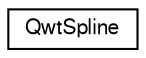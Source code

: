 digraph G
{
  edge [fontname="FreeSans",fontsize="10",labelfontname="FreeSans",labelfontsize="10"];
  node [fontname="FreeSans",fontsize="10",shape=record];
  rankdir="LR";
  Node1 [label="QwtSpline",height=0.2,width=0.4,color="black", fillcolor="white", style="filled",URL="$class_qwt_spline.html",tooltip="A class for spline interpolation."];
}
